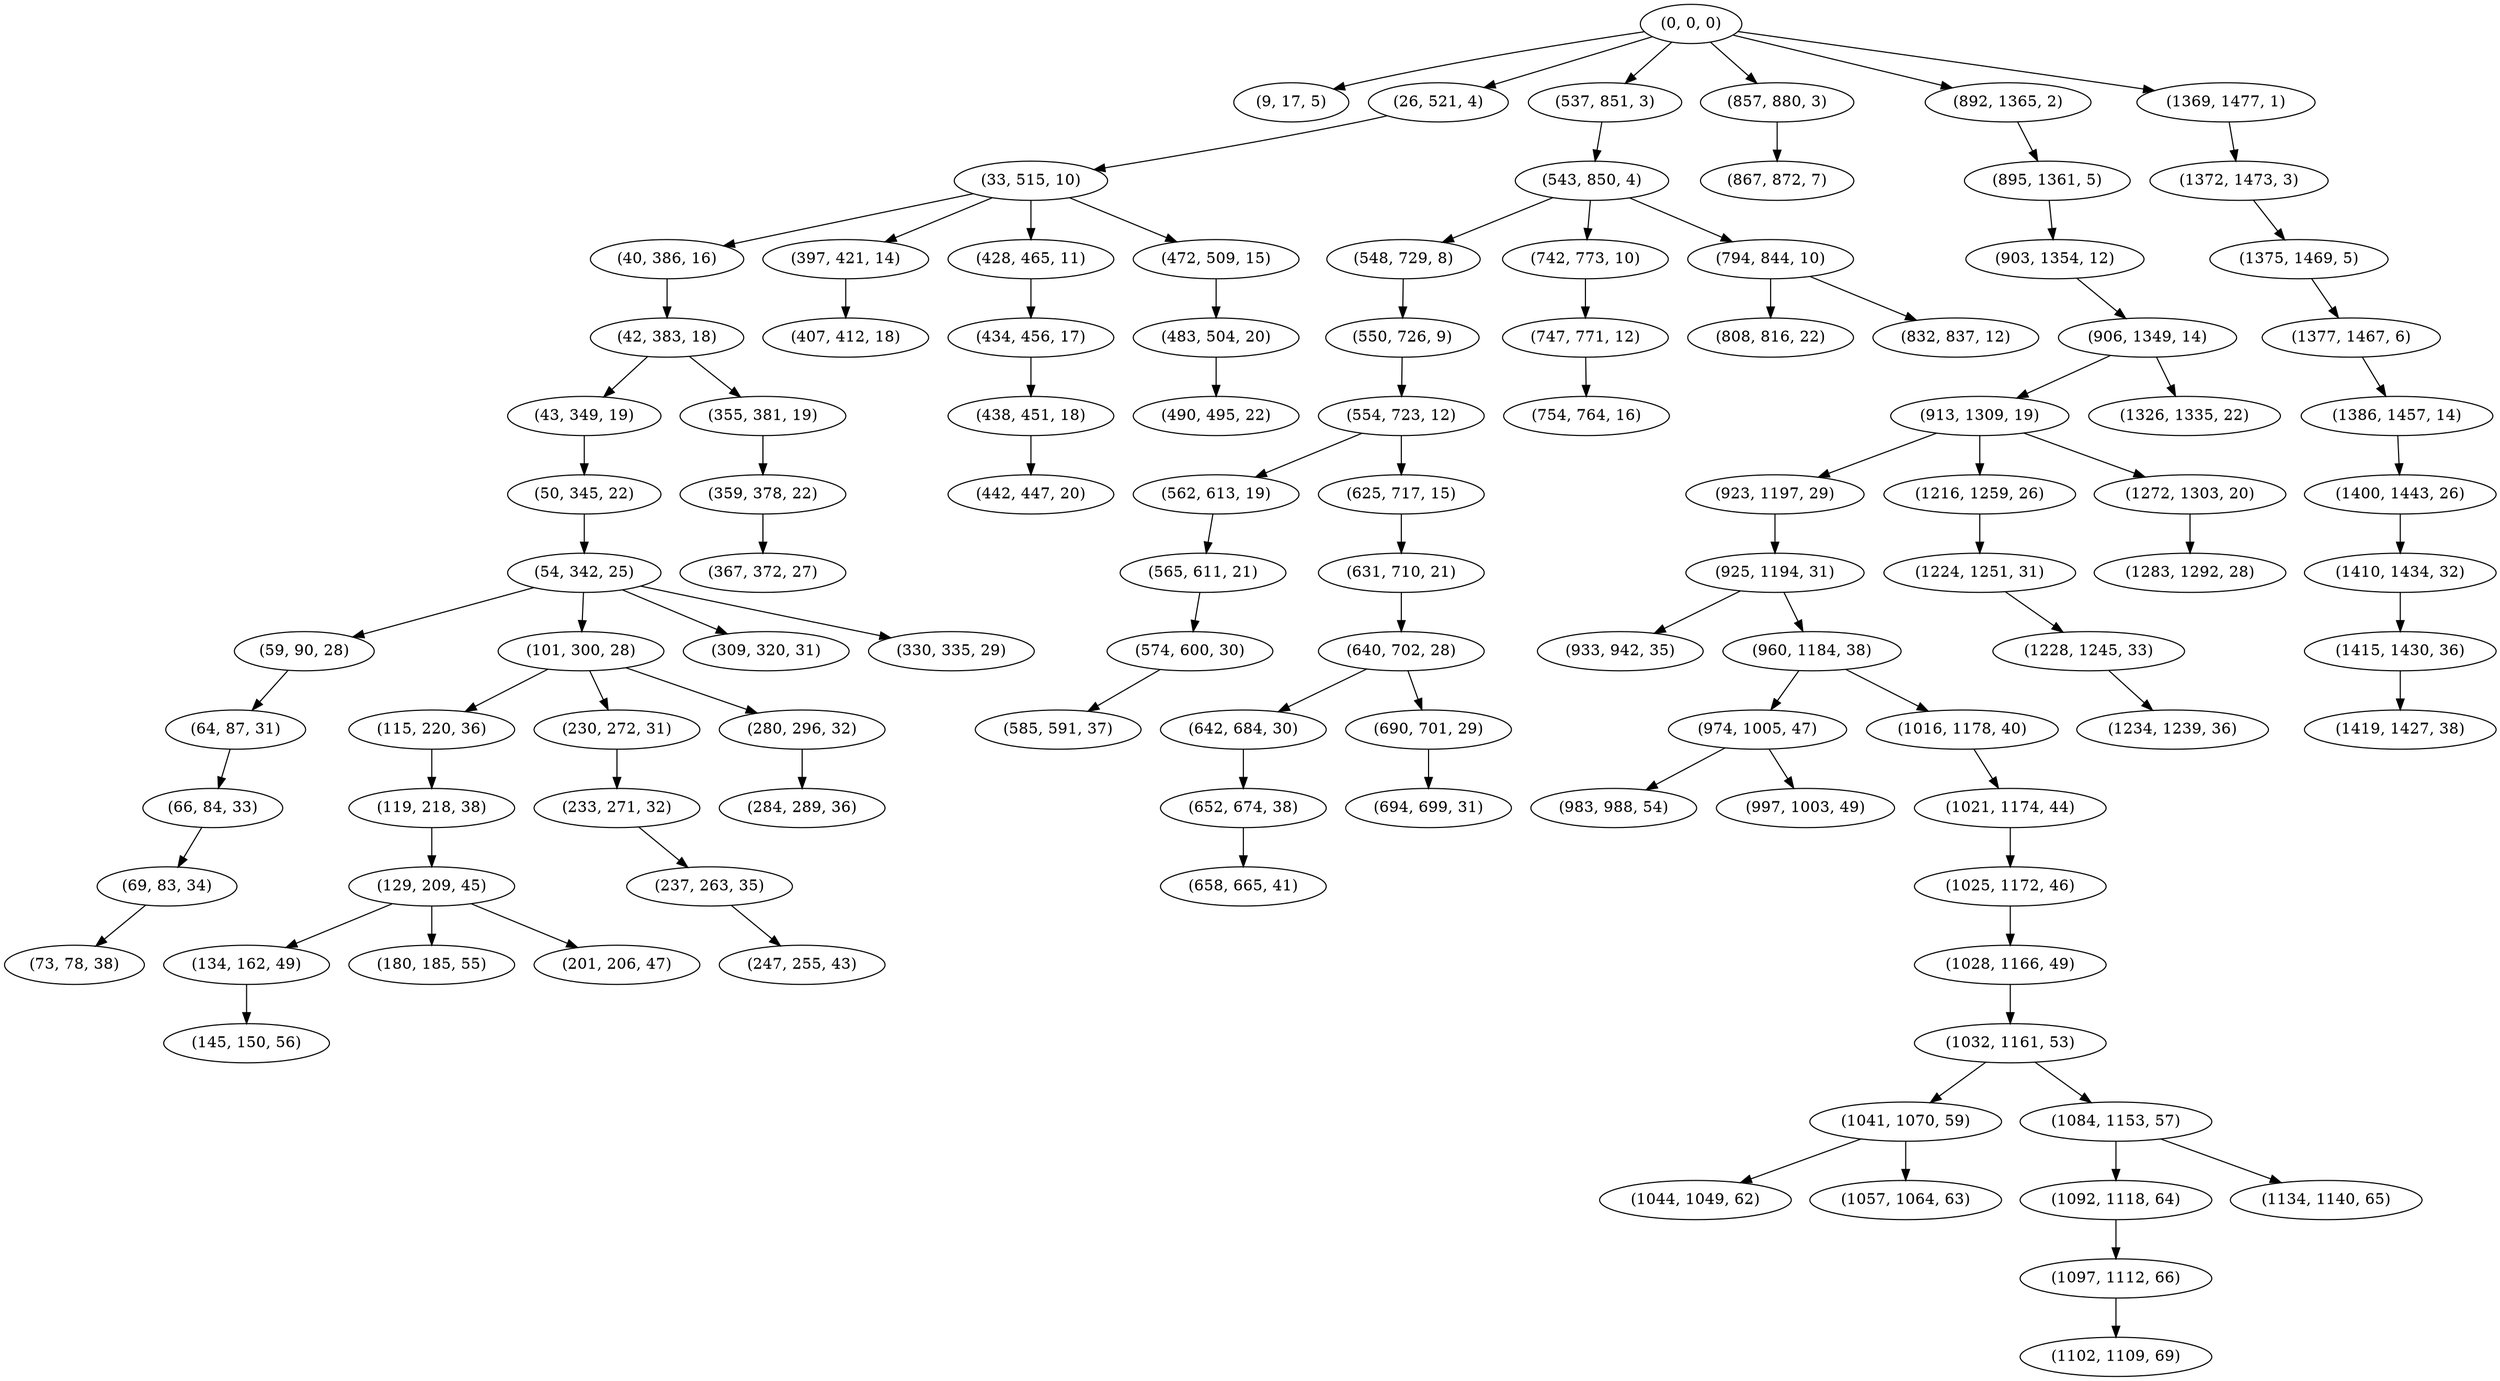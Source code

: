 digraph tree {
    "(0, 0, 0)";
    "(9, 17, 5)";
    "(26, 521, 4)";
    "(33, 515, 10)";
    "(40, 386, 16)";
    "(42, 383, 18)";
    "(43, 349, 19)";
    "(50, 345, 22)";
    "(54, 342, 25)";
    "(59, 90, 28)";
    "(64, 87, 31)";
    "(66, 84, 33)";
    "(69, 83, 34)";
    "(73, 78, 38)";
    "(101, 300, 28)";
    "(115, 220, 36)";
    "(119, 218, 38)";
    "(129, 209, 45)";
    "(134, 162, 49)";
    "(145, 150, 56)";
    "(180, 185, 55)";
    "(201, 206, 47)";
    "(230, 272, 31)";
    "(233, 271, 32)";
    "(237, 263, 35)";
    "(247, 255, 43)";
    "(280, 296, 32)";
    "(284, 289, 36)";
    "(309, 320, 31)";
    "(330, 335, 29)";
    "(355, 381, 19)";
    "(359, 378, 22)";
    "(367, 372, 27)";
    "(397, 421, 14)";
    "(407, 412, 18)";
    "(428, 465, 11)";
    "(434, 456, 17)";
    "(438, 451, 18)";
    "(442, 447, 20)";
    "(472, 509, 15)";
    "(483, 504, 20)";
    "(490, 495, 22)";
    "(537, 851, 3)";
    "(543, 850, 4)";
    "(548, 729, 8)";
    "(550, 726, 9)";
    "(554, 723, 12)";
    "(562, 613, 19)";
    "(565, 611, 21)";
    "(574, 600, 30)";
    "(585, 591, 37)";
    "(625, 717, 15)";
    "(631, 710, 21)";
    "(640, 702, 28)";
    "(642, 684, 30)";
    "(652, 674, 38)";
    "(658, 665, 41)";
    "(690, 701, 29)";
    "(694, 699, 31)";
    "(742, 773, 10)";
    "(747, 771, 12)";
    "(754, 764, 16)";
    "(794, 844, 10)";
    "(808, 816, 22)";
    "(832, 837, 12)";
    "(857, 880, 3)";
    "(867, 872, 7)";
    "(892, 1365, 2)";
    "(895, 1361, 5)";
    "(903, 1354, 12)";
    "(906, 1349, 14)";
    "(913, 1309, 19)";
    "(923, 1197, 29)";
    "(925, 1194, 31)";
    "(933, 942, 35)";
    "(960, 1184, 38)";
    "(974, 1005, 47)";
    "(983, 988, 54)";
    "(997, 1003, 49)";
    "(1016, 1178, 40)";
    "(1021, 1174, 44)";
    "(1025, 1172, 46)";
    "(1028, 1166, 49)";
    "(1032, 1161, 53)";
    "(1041, 1070, 59)";
    "(1044, 1049, 62)";
    "(1057, 1064, 63)";
    "(1084, 1153, 57)";
    "(1092, 1118, 64)";
    "(1097, 1112, 66)";
    "(1102, 1109, 69)";
    "(1134, 1140, 65)";
    "(1216, 1259, 26)";
    "(1224, 1251, 31)";
    "(1228, 1245, 33)";
    "(1234, 1239, 36)";
    "(1272, 1303, 20)";
    "(1283, 1292, 28)";
    "(1326, 1335, 22)";
    "(1369, 1477, 1)";
    "(1372, 1473, 3)";
    "(1375, 1469, 5)";
    "(1377, 1467, 6)";
    "(1386, 1457, 14)";
    "(1400, 1443, 26)";
    "(1410, 1434, 32)";
    "(1415, 1430, 36)";
    "(1419, 1427, 38)";
    "(0, 0, 0)" -> "(9, 17, 5)";
    "(0, 0, 0)" -> "(26, 521, 4)";
    "(0, 0, 0)" -> "(537, 851, 3)";
    "(0, 0, 0)" -> "(857, 880, 3)";
    "(0, 0, 0)" -> "(892, 1365, 2)";
    "(0, 0, 0)" -> "(1369, 1477, 1)";
    "(26, 521, 4)" -> "(33, 515, 10)";
    "(33, 515, 10)" -> "(40, 386, 16)";
    "(33, 515, 10)" -> "(397, 421, 14)";
    "(33, 515, 10)" -> "(428, 465, 11)";
    "(33, 515, 10)" -> "(472, 509, 15)";
    "(40, 386, 16)" -> "(42, 383, 18)";
    "(42, 383, 18)" -> "(43, 349, 19)";
    "(42, 383, 18)" -> "(355, 381, 19)";
    "(43, 349, 19)" -> "(50, 345, 22)";
    "(50, 345, 22)" -> "(54, 342, 25)";
    "(54, 342, 25)" -> "(59, 90, 28)";
    "(54, 342, 25)" -> "(101, 300, 28)";
    "(54, 342, 25)" -> "(309, 320, 31)";
    "(54, 342, 25)" -> "(330, 335, 29)";
    "(59, 90, 28)" -> "(64, 87, 31)";
    "(64, 87, 31)" -> "(66, 84, 33)";
    "(66, 84, 33)" -> "(69, 83, 34)";
    "(69, 83, 34)" -> "(73, 78, 38)";
    "(101, 300, 28)" -> "(115, 220, 36)";
    "(101, 300, 28)" -> "(230, 272, 31)";
    "(101, 300, 28)" -> "(280, 296, 32)";
    "(115, 220, 36)" -> "(119, 218, 38)";
    "(119, 218, 38)" -> "(129, 209, 45)";
    "(129, 209, 45)" -> "(134, 162, 49)";
    "(129, 209, 45)" -> "(180, 185, 55)";
    "(129, 209, 45)" -> "(201, 206, 47)";
    "(134, 162, 49)" -> "(145, 150, 56)";
    "(230, 272, 31)" -> "(233, 271, 32)";
    "(233, 271, 32)" -> "(237, 263, 35)";
    "(237, 263, 35)" -> "(247, 255, 43)";
    "(280, 296, 32)" -> "(284, 289, 36)";
    "(355, 381, 19)" -> "(359, 378, 22)";
    "(359, 378, 22)" -> "(367, 372, 27)";
    "(397, 421, 14)" -> "(407, 412, 18)";
    "(428, 465, 11)" -> "(434, 456, 17)";
    "(434, 456, 17)" -> "(438, 451, 18)";
    "(438, 451, 18)" -> "(442, 447, 20)";
    "(472, 509, 15)" -> "(483, 504, 20)";
    "(483, 504, 20)" -> "(490, 495, 22)";
    "(537, 851, 3)" -> "(543, 850, 4)";
    "(543, 850, 4)" -> "(548, 729, 8)";
    "(543, 850, 4)" -> "(742, 773, 10)";
    "(543, 850, 4)" -> "(794, 844, 10)";
    "(548, 729, 8)" -> "(550, 726, 9)";
    "(550, 726, 9)" -> "(554, 723, 12)";
    "(554, 723, 12)" -> "(562, 613, 19)";
    "(554, 723, 12)" -> "(625, 717, 15)";
    "(562, 613, 19)" -> "(565, 611, 21)";
    "(565, 611, 21)" -> "(574, 600, 30)";
    "(574, 600, 30)" -> "(585, 591, 37)";
    "(625, 717, 15)" -> "(631, 710, 21)";
    "(631, 710, 21)" -> "(640, 702, 28)";
    "(640, 702, 28)" -> "(642, 684, 30)";
    "(640, 702, 28)" -> "(690, 701, 29)";
    "(642, 684, 30)" -> "(652, 674, 38)";
    "(652, 674, 38)" -> "(658, 665, 41)";
    "(690, 701, 29)" -> "(694, 699, 31)";
    "(742, 773, 10)" -> "(747, 771, 12)";
    "(747, 771, 12)" -> "(754, 764, 16)";
    "(794, 844, 10)" -> "(808, 816, 22)";
    "(794, 844, 10)" -> "(832, 837, 12)";
    "(857, 880, 3)" -> "(867, 872, 7)";
    "(892, 1365, 2)" -> "(895, 1361, 5)";
    "(895, 1361, 5)" -> "(903, 1354, 12)";
    "(903, 1354, 12)" -> "(906, 1349, 14)";
    "(906, 1349, 14)" -> "(913, 1309, 19)";
    "(906, 1349, 14)" -> "(1326, 1335, 22)";
    "(913, 1309, 19)" -> "(923, 1197, 29)";
    "(913, 1309, 19)" -> "(1216, 1259, 26)";
    "(913, 1309, 19)" -> "(1272, 1303, 20)";
    "(923, 1197, 29)" -> "(925, 1194, 31)";
    "(925, 1194, 31)" -> "(933, 942, 35)";
    "(925, 1194, 31)" -> "(960, 1184, 38)";
    "(960, 1184, 38)" -> "(974, 1005, 47)";
    "(960, 1184, 38)" -> "(1016, 1178, 40)";
    "(974, 1005, 47)" -> "(983, 988, 54)";
    "(974, 1005, 47)" -> "(997, 1003, 49)";
    "(1016, 1178, 40)" -> "(1021, 1174, 44)";
    "(1021, 1174, 44)" -> "(1025, 1172, 46)";
    "(1025, 1172, 46)" -> "(1028, 1166, 49)";
    "(1028, 1166, 49)" -> "(1032, 1161, 53)";
    "(1032, 1161, 53)" -> "(1041, 1070, 59)";
    "(1032, 1161, 53)" -> "(1084, 1153, 57)";
    "(1041, 1070, 59)" -> "(1044, 1049, 62)";
    "(1041, 1070, 59)" -> "(1057, 1064, 63)";
    "(1084, 1153, 57)" -> "(1092, 1118, 64)";
    "(1084, 1153, 57)" -> "(1134, 1140, 65)";
    "(1092, 1118, 64)" -> "(1097, 1112, 66)";
    "(1097, 1112, 66)" -> "(1102, 1109, 69)";
    "(1216, 1259, 26)" -> "(1224, 1251, 31)";
    "(1224, 1251, 31)" -> "(1228, 1245, 33)";
    "(1228, 1245, 33)" -> "(1234, 1239, 36)";
    "(1272, 1303, 20)" -> "(1283, 1292, 28)";
    "(1369, 1477, 1)" -> "(1372, 1473, 3)";
    "(1372, 1473, 3)" -> "(1375, 1469, 5)";
    "(1375, 1469, 5)" -> "(1377, 1467, 6)";
    "(1377, 1467, 6)" -> "(1386, 1457, 14)";
    "(1386, 1457, 14)" -> "(1400, 1443, 26)";
    "(1400, 1443, 26)" -> "(1410, 1434, 32)";
    "(1410, 1434, 32)" -> "(1415, 1430, 36)";
    "(1415, 1430, 36)" -> "(1419, 1427, 38)";
}
